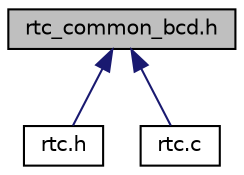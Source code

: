 digraph "rtc_common_bcd.h"
{
  edge [fontname="Helvetica",fontsize="10",labelfontname="Helvetica",labelfontsize="10"];
  node [fontname="Helvetica",fontsize="10",shape=record];
  Node1 [label="rtc_common_bcd.h",height=0.2,width=0.4,color="black", fillcolor="grey75", style="filled" fontcolor="black"];
  Node1 -> Node2 [dir="back",color="midnightblue",fontsize="10",style="solid",fontname="Helvetica"];
  Node2 [label="rtc.h",height=0.2,width=0.4,color="black", fillcolor="white", style="filled",URL="$rtc_8h.html"];
  Node1 -> Node3 [dir="back",color="midnightblue",fontsize="10",style="solid",fontname="Helvetica"];
  Node3 [label="rtc.c",height=0.2,width=0.4,color="black", fillcolor="white", style="filled",URL="$rtc_8c.html"];
}
